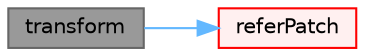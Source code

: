 digraph "transform"
{
 // LATEX_PDF_SIZE
  bgcolor="transparent";
  edge [fontname=Helvetica,fontsize=10,labelfontname=Helvetica,labelfontsize=10];
  node [fontname=Helvetica,fontsize=10,shape=box,height=0.2,width=0.4];
  rankdir="LR";
  Node1 [id="Node000001",label="transform",height=0.2,width=0.4,color="gray40", fillcolor="grey60", style="filled", fontcolor="black",tooltip=" "];
  Node1 -> Node2 [id="edge1_Node000001_Node000002",color="steelblue1",style="solid",tooltip=" "];
  Node2 [id="Node000002",label="referPatch",height=0.2,width=0.4,color="red", fillcolor="#FFF0F0", style="filled",URL="$classFoam_1_1processorCyclicPolyPatch.html#a52db504e44d6dd6471ca8603792a8724",tooltip=" "];
}

